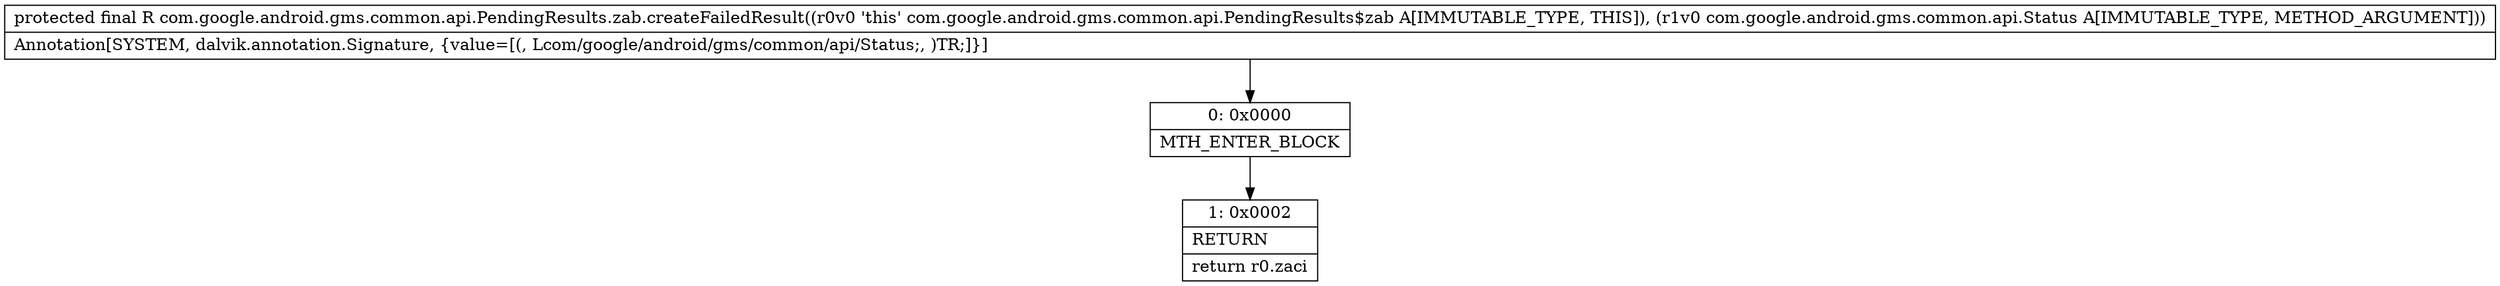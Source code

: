 digraph "CFG forcom.google.android.gms.common.api.PendingResults.zab.createFailedResult(Lcom\/google\/android\/gms\/common\/api\/Status;)Lcom\/google\/android\/gms\/common\/api\/Result;" {
Node_0 [shape=record,label="{0\:\ 0x0000|MTH_ENTER_BLOCK\l}"];
Node_1 [shape=record,label="{1\:\ 0x0002|RETURN\l|return r0.zaci\l}"];
MethodNode[shape=record,label="{protected final R com.google.android.gms.common.api.PendingResults.zab.createFailedResult((r0v0 'this' com.google.android.gms.common.api.PendingResults$zab A[IMMUTABLE_TYPE, THIS]), (r1v0 com.google.android.gms.common.api.Status A[IMMUTABLE_TYPE, METHOD_ARGUMENT]))  | Annotation[SYSTEM, dalvik.annotation.Signature, \{value=[(, Lcom\/google\/android\/gms\/common\/api\/Status;, )TR;]\}]\l}"];
MethodNode -> Node_0;
Node_0 -> Node_1;
}

